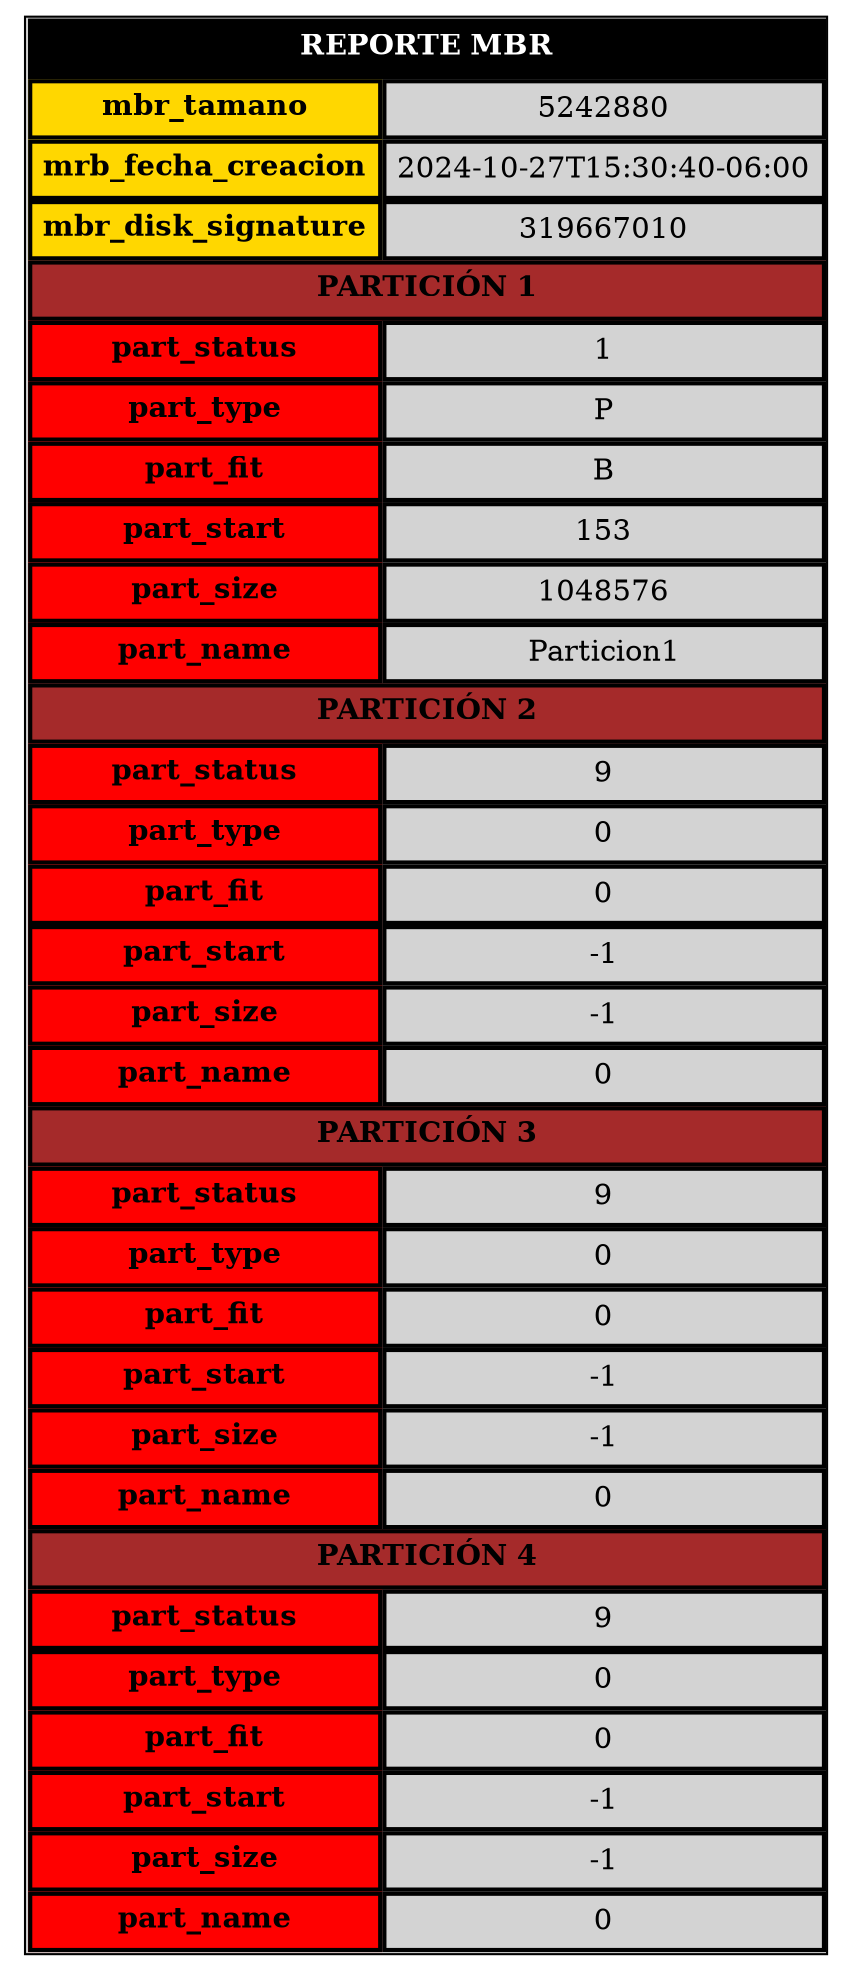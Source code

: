 digraph G {
        node [shape=plaintext]
    
        mbr [label=<
            <table border="1" cellborder="2" cellspacing="0" cellpadding="5" bgcolor="lightgray">
                <tr>
                    <td colspan="2" bgcolor="black"><b><font color="white">REPORTE MBR</font></b></td>
                </tr>
                <tr><td bgcolor="gold"><b>mbr_tamano</b></td><td>5242880</td></tr>
                <tr><td bgcolor="gold"><b>mrb_fecha_creacion</b></td><td>2024-10-27T15:30:40-06:00</td></tr>
                <tr><td bgcolor="gold"><b>mbr_disk_signature</b></td><td>319667010</td></tr>
            
                <tr>
                    <td colspan="2" bgcolor="brown"><b>PARTICIÓN 1</b></td>
                </tr>
                <tr><td bgcolor="red"><b>part_status</b></td><td>1</td></tr>
                <tr><td bgcolor="red"><b>part_type</b></td><td>P</td></tr>
                <tr><td bgcolor="red"><b>part_fit</b></td><td>B</td></tr>
                <tr><td bgcolor="red"><b>part_start</b></td><td>153</td></tr>
                <tr><td bgcolor="red"><b>part_size</b></td><td>1048576</td></tr>
                <tr><td bgcolor="red"><b>part_name</b></td><td>Particion1</td></tr>
            
                <tr>
                    <td colspan="2" bgcolor="brown"><b>PARTICIÓN 2</b></td>
                </tr>
                <tr><td bgcolor="red"><b>part_status</b></td><td>9</td></tr>
                <tr><td bgcolor="red"><b>part_type</b></td><td>0</td></tr>
                <tr><td bgcolor="red"><b>part_fit</b></td><td>0</td></tr>
                <tr><td bgcolor="red"><b>part_start</b></td><td>-1</td></tr>
                <tr><td bgcolor="red"><b>part_size</b></td><td>-1</td></tr>
                <tr><td bgcolor="red"><b>part_name</b></td><td>0</td></tr>
            
                <tr>
                    <td colspan="2" bgcolor="brown"><b>PARTICIÓN 3</b></td>
                </tr>
                <tr><td bgcolor="red"><b>part_status</b></td><td>9</td></tr>
                <tr><td bgcolor="red"><b>part_type</b></td><td>0</td></tr>
                <tr><td bgcolor="red"><b>part_fit</b></td><td>0</td></tr>
                <tr><td bgcolor="red"><b>part_start</b></td><td>-1</td></tr>
                <tr><td bgcolor="red"><b>part_size</b></td><td>-1</td></tr>
                <tr><td bgcolor="red"><b>part_name</b></td><td>0</td></tr>
            
                <tr>
                    <td colspan="2" bgcolor="brown"><b>PARTICIÓN 4</b></td>
                </tr>
                <tr><td bgcolor="red"><b>part_status</b></td><td>9</td></tr>
                <tr><td bgcolor="red"><b>part_type</b></td><td>0</td></tr>
                <tr><td bgcolor="red"><b>part_fit</b></td><td>0</td></tr>
                <tr><td bgcolor="red"><b>part_start</b></td><td>-1</td></tr>
                <tr><td bgcolor="red"><b>part_size</b></td><td>-1</td></tr>
                <tr><td bgcolor="red"><b>part_name</b></td><td>0</td></tr>
            </table>>]; }
